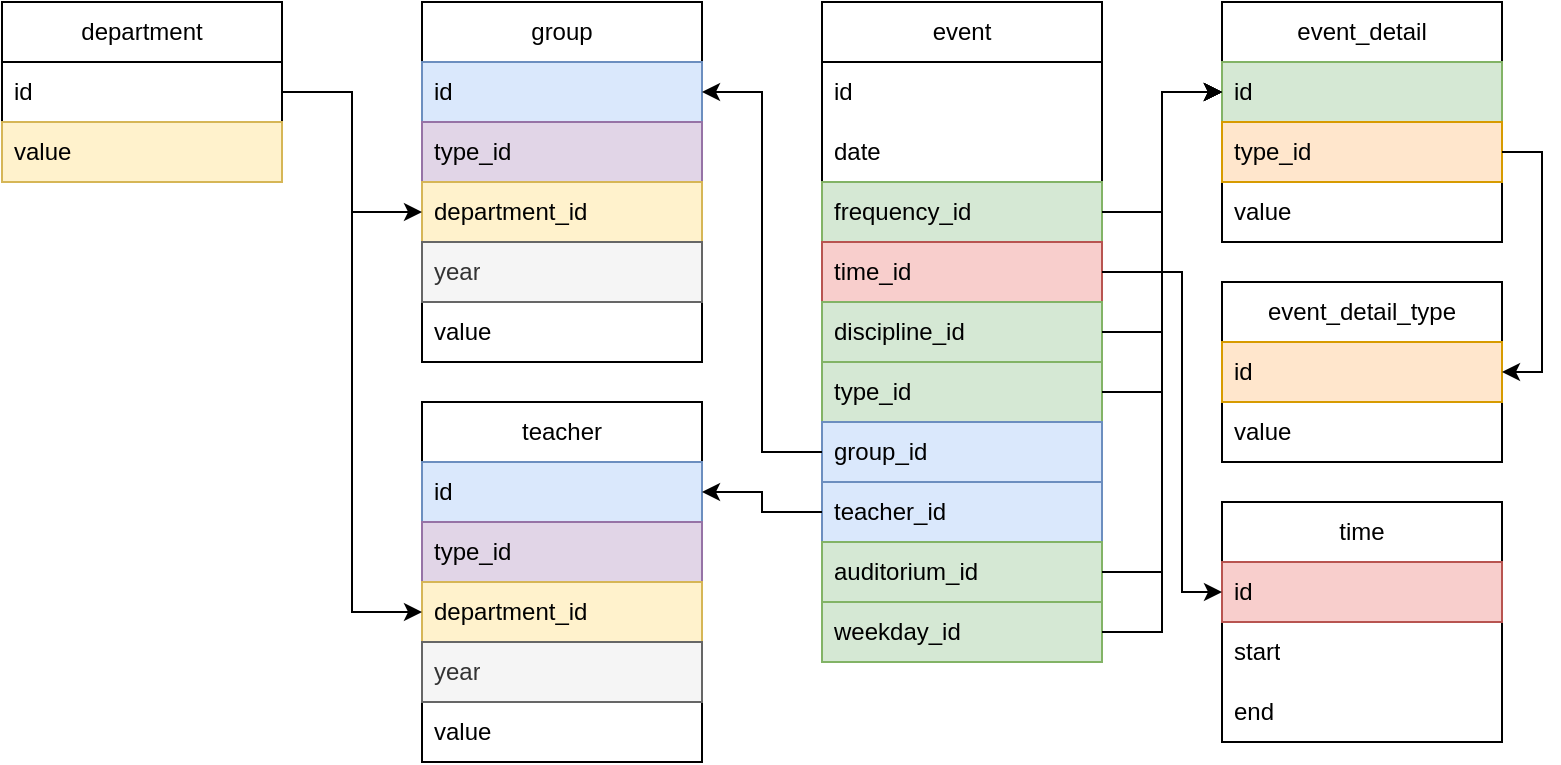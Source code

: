 <mxfile version="24.1.0" type="device">
  <diagram name="Страница — 1" id="Klt0JfMoyFxqZWImIAf2">
    <mxGraphModel dx="2026" dy="1164" grid="1" gridSize="10" guides="1" tooltips="1" connect="1" arrows="1" fold="1" page="1" pageScale="1" pageWidth="827" pageHeight="1169" math="0" shadow="0">
      <root>
        <mxCell id="0" />
        <mxCell id="1" parent="0" />
        <mxCell id="BOtCpUsUHhAAQoWtQrOK-6" value="department" style="swimlane;fontStyle=0;childLayout=stackLayout;horizontal=1;startSize=30;horizontalStack=0;resizeParent=1;resizeParentMax=0;resizeLast=0;collapsible=1;marginBottom=0;whiteSpace=wrap;html=1;" parent="1" vertex="1">
          <mxGeometry x="30" y="40" width="140" height="90" as="geometry" />
        </mxCell>
        <mxCell id="BOtCpUsUHhAAQoWtQrOK-7" value="id" style="text;strokeColor=none;fillColor=none;align=left;verticalAlign=middle;spacingLeft=4;spacingRight=4;overflow=hidden;points=[[0,0.5],[1,0.5]];portConstraint=eastwest;rotatable=0;whiteSpace=wrap;html=1;" parent="BOtCpUsUHhAAQoWtQrOK-6" vertex="1">
          <mxGeometry y="30" width="140" height="30" as="geometry" />
        </mxCell>
        <mxCell id="BOtCpUsUHhAAQoWtQrOK-10" value="value" style="text;strokeColor=#d6b656;fillColor=#fff2cc;align=left;verticalAlign=middle;spacingLeft=4;spacingRight=4;overflow=hidden;points=[[0,0.5],[1,0.5]];portConstraint=eastwest;rotatable=0;whiteSpace=wrap;html=1;" parent="BOtCpUsUHhAAQoWtQrOK-6" vertex="1">
          <mxGeometry y="60" width="140" height="30" as="geometry" />
        </mxCell>
        <mxCell id="BOtCpUsUHhAAQoWtQrOK-13" value="event" style="swimlane;fontStyle=0;childLayout=stackLayout;horizontal=1;startSize=30;horizontalStack=0;resizeParent=1;resizeParentMax=0;resizeLast=0;collapsible=1;marginBottom=0;whiteSpace=wrap;html=1;" parent="1" vertex="1">
          <mxGeometry x="440" y="40" width="140" height="330" as="geometry" />
        </mxCell>
        <mxCell id="BOtCpUsUHhAAQoWtQrOK-14" value="id" style="text;strokeColor=none;fillColor=none;align=left;verticalAlign=middle;spacingLeft=4;spacingRight=4;overflow=hidden;points=[[0,0.5],[1,0.5]];portConstraint=eastwest;rotatable=0;whiteSpace=wrap;html=1;" parent="BOtCpUsUHhAAQoWtQrOK-13" vertex="1">
          <mxGeometry y="30" width="140" height="30" as="geometry" />
        </mxCell>
        <mxCell id="BOtCpUsUHhAAQoWtQrOK-15" value="date" style="text;strokeColor=none;fillColor=none;align=left;verticalAlign=middle;spacingLeft=4;spacingRight=4;overflow=hidden;points=[[0,0.5],[1,0.5]];portConstraint=eastwest;rotatable=0;whiteSpace=wrap;html=1;" parent="BOtCpUsUHhAAQoWtQrOK-13" vertex="1">
          <mxGeometry y="60" width="140" height="30" as="geometry" />
        </mxCell>
        <mxCell id="BOtCpUsUHhAAQoWtQrOK-45" value="frequency_id" style="text;strokeColor=#82b366;fillColor=#d5e8d4;align=left;verticalAlign=middle;spacingLeft=4;spacingRight=4;overflow=hidden;points=[[0,0.5],[1,0.5]];portConstraint=eastwest;rotatable=0;whiteSpace=wrap;html=1;" parent="BOtCpUsUHhAAQoWtQrOK-13" vertex="1">
          <mxGeometry y="90" width="140" height="30" as="geometry" />
        </mxCell>
        <mxCell id="BOtCpUsUHhAAQoWtQrOK-44" value="time_id" style="text;strokeColor=#b85450;fillColor=#f8cecc;align=left;verticalAlign=middle;spacingLeft=4;spacingRight=4;overflow=hidden;points=[[0,0.5],[1,0.5]];portConstraint=eastwest;rotatable=0;whiteSpace=wrap;html=1;" parent="BOtCpUsUHhAAQoWtQrOK-13" vertex="1">
          <mxGeometry y="120" width="140" height="30" as="geometry" />
        </mxCell>
        <mxCell id="BOtCpUsUHhAAQoWtQrOK-17" value="discipline_id" style="text;strokeColor=#82b366;fillColor=#d5e8d4;align=left;verticalAlign=middle;spacingLeft=4;spacingRight=4;overflow=hidden;points=[[0,0.5],[1,0.5]];portConstraint=eastwest;rotatable=0;whiteSpace=wrap;html=1;" parent="BOtCpUsUHhAAQoWtQrOK-13" vertex="1">
          <mxGeometry y="150" width="140" height="30" as="geometry" />
        </mxCell>
        <mxCell id="BOtCpUsUHhAAQoWtQrOK-16" value="type_id" style="text;strokeColor=#82b366;fillColor=#d5e8d4;align=left;verticalAlign=middle;spacingLeft=4;spacingRight=4;overflow=hidden;points=[[0,0.5],[1,0.5]];portConstraint=eastwest;rotatable=0;whiteSpace=wrap;html=1;" parent="BOtCpUsUHhAAQoWtQrOK-13" vertex="1">
          <mxGeometry y="180" width="140" height="30" as="geometry" />
        </mxCell>
        <mxCell id="BOtCpUsUHhAAQoWtQrOK-22" value="&lt;span style=&quot;color: rgb(0, 0, 0); font-family: Helvetica; font-size: 12px; font-style: normal; font-variant-ligatures: normal; font-variant-caps: normal; font-weight: 400; letter-spacing: normal; orphans: 2; text-align: left; text-indent: 0px; text-transform: none; widows: 2; word-spacing: 0px; -webkit-text-stroke-width: 0px; white-space: normal; text-decoration-thickness: initial; text-decoration-style: initial; text-decoration-color: initial; float: none; display: inline !important;&quot;&gt;group_id&lt;/span&gt;" style="text;strokeColor=#6c8ebf;fillColor=#dae8fc;align=left;verticalAlign=middle;spacingLeft=4;spacingRight=4;overflow=hidden;points=[[0,0.5],[1,0.5]];portConstraint=eastwest;rotatable=0;whiteSpace=wrap;html=1;" parent="BOtCpUsUHhAAQoWtQrOK-13" vertex="1">
          <mxGeometry y="210" width="140" height="30" as="geometry" />
        </mxCell>
        <mxCell id="BOtCpUsUHhAAQoWtQrOK-18" value="teacher_id" style="text;strokeColor=#6c8ebf;fillColor=#dae8fc;align=left;verticalAlign=middle;spacingLeft=4;spacingRight=4;overflow=hidden;points=[[0,0.5],[1,0.5]];portConstraint=eastwest;rotatable=0;whiteSpace=wrap;html=1;" parent="BOtCpUsUHhAAQoWtQrOK-13" vertex="1">
          <mxGeometry y="240" width="140" height="30" as="geometry" />
        </mxCell>
        <mxCell id="BOtCpUsUHhAAQoWtQrOK-20" value="auditorium_id" style="text;strokeColor=#82b366;fillColor=#d5e8d4;align=left;verticalAlign=middle;spacingLeft=4;spacingRight=4;overflow=hidden;points=[[0,0.5],[1,0.5]];portConstraint=eastwest;rotatable=0;whiteSpace=wrap;html=1;" parent="BOtCpUsUHhAAQoWtQrOK-13" vertex="1">
          <mxGeometry y="270" width="140" height="30" as="geometry" />
        </mxCell>
        <mxCell id="BOtCpUsUHhAAQoWtQrOK-21" value="&lt;span style=&quot;color: rgb(0, 0, 0); font-family: Helvetica; font-size: 12px; font-style: normal; font-variant-ligatures: normal; font-variant-caps: normal; font-weight: 400; letter-spacing: normal; orphans: 2; text-align: left; text-indent: 0px; text-transform: none; widows: 2; word-spacing: 0px; -webkit-text-stroke-width: 0px; white-space: normal; text-decoration-thickness: initial; text-decoration-style: initial; text-decoration-color: initial; float: none; display: inline !important;&quot;&gt;weekday_id&lt;/span&gt;" style="text;strokeColor=#82b366;fillColor=#d5e8d4;align=left;verticalAlign=middle;spacingLeft=4;spacingRight=4;overflow=hidden;points=[[0,0.5],[1,0.5]];portConstraint=eastwest;rotatable=0;whiteSpace=wrap;html=1;" parent="BOtCpUsUHhAAQoWtQrOK-13" vertex="1">
          <mxGeometry y="300" width="140" height="30" as="geometry" />
        </mxCell>
        <mxCell id="BOtCpUsUHhAAQoWtQrOK-26" value="event_detail" style="swimlane;fontStyle=0;childLayout=stackLayout;horizontal=1;startSize=30;horizontalStack=0;resizeParent=1;resizeParentMax=0;resizeLast=0;collapsible=1;marginBottom=0;whiteSpace=wrap;html=1;" parent="1" vertex="1">
          <mxGeometry x="640" y="40" width="140" height="120" as="geometry" />
        </mxCell>
        <mxCell id="BOtCpUsUHhAAQoWtQrOK-27" value="id" style="text;strokeColor=#82b366;fillColor=#d5e8d4;align=left;verticalAlign=middle;spacingLeft=4;spacingRight=4;overflow=hidden;points=[[0,0.5],[1,0.5]];portConstraint=eastwest;rotatable=0;whiteSpace=wrap;html=1;" parent="BOtCpUsUHhAAQoWtQrOK-26" vertex="1">
          <mxGeometry y="30" width="140" height="30" as="geometry" />
        </mxCell>
        <mxCell id="BOtCpUsUHhAAQoWtQrOK-28" value="type_id" style="text;strokeColor=#d79b00;fillColor=#ffe6cc;align=left;verticalAlign=middle;spacingLeft=4;spacingRight=4;overflow=hidden;points=[[0,0.5],[1,0.5]];portConstraint=eastwest;rotatable=0;whiteSpace=wrap;html=1;" parent="BOtCpUsUHhAAQoWtQrOK-26" vertex="1">
          <mxGeometry y="60" width="140" height="30" as="geometry" />
        </mxCell>
        <mxCell id="BOtCpUsUHhAAQoWtQrOK-30" value="value" style="text;strokeColor=none;fillColor=none;align=left;verticalAlign=middle;spacingLeft=4;spacingRight=4;overflow=hidden;points=[[0,0.5],[1,0.5]];portConstraint=eastwest;rotatable=0;whiteSpace=wrap;html=1;" parent="BOtCpUsUHhAAQoWtQrOK-26" vertex="1">
          <mxGeometry y="90" width="140" height="30" as="geometry" />
        </mxCell>
        <mxCell id="BOtCpUsUHhAAQoWtQrOK-32" style="edgeStyle=orthogonalEdgeStyle;rounded=0;orthogonalLoop=1;jettySize=auto;html=1;entryX=0;entryY=0.5;entryDx=0;entryDy=0;" parent="1" source="BOtCpUsUHhAAQoWtQrOK-16" target="BOtCpUsUHhAAQoWtQrOK-27" edge="1">
          <mxGeometry relative="1" as="geometry" />
        </mxCell>
        <mxCell id="BOtCpUsUHhAAQoWtQrOK-33" style="edgeStyle=orthogonalEdgeStyle;rounded=0;orthogonalLoop=1;jettySize=auto;html=1;entryX=0;entryY=0.5;entryDx=0;entryDy=0;" parent="1" source="BOtCpUsUHhAAQoWtQrOK-17" target="BOtCpUsUHhAAQoWtQrOK-27" edge="1">
          <mxGeometry relative="1" as="geometry" />
        </mxCell>
        <mxCell id="BOtCpUsUHhAAQoWtQrOK-34" style="edgeStyle=orthogonalEdgeStyle;rounded=0;orthogonalLoop=1;jettySize=auto;html=1;" parent="1" source="BOtCpUsUHhAAQoWtQrOK-20" target="BOtCpUsUHhAAQoWtQrOK-27" edge="1">
          <mxGeometry relative="1" as="geometry" />
        </mxCell>
        <mxCell id="BOtCpUsUHhAAQoWtQrOK-35" style="edgeStyle=orthogonalEdgeStyle;rounded=0;orthogonalLoop=1;jettySize=auto;html=1;entryX=0;entryY=0.5;entryDx=0;entryDy=0;" parent="1" source="BOtCpUsUHhAAQoWtQrOK-21" target="BOtCpUsUHhAAQoWtQrOK-27" edge="1">
          <mxGeometry relative="1" as="geometry" />
        </mxCell>
        <mxCell id="BOtCpUsUHhAAQoWtQrOK-36" value="&lt;span style=&quot;font-weight: normal;&quot;&gt;event_detail_type&lt;/span&gt;" style="swimlane;fontStyle=1;childLayout=stackLayout;horizontal=1;startSize=30;horizontalStack=0;resizeParent=1;resizeParentMax=0;resizeLast=0;collapsible=1;marginBottom=0;whiteSpace=wrap;html=1;" parent="1" vertex="1">
          <mxGeometry x="640" y="180" width="140" height="90" as="geometry" />
        </mxCell>
        <mxCell id="BOtCpUsUHhAAQoWtQrOK-37" value="id" style="text;strokeColor=#d79b00;fillColor=#ffe6cc;align=left;verticalAlign=middle;spacingLeft=4;spacingRight=4;overflow=hidden;points=[[0,0.5],[1,0.5]];portConstraint=eastwest;rotatable=0;whiteSpace=wrap;html=1;" parent="BOtCpUsUHhAAQoWtQrOK-36" vertex="1">
          <mxGeometry y="30" width="140" height="30" as="geometry" />
        </mxCell>
        <mxCell id="BOtCpUsUHhAAQoWtQrOK-39" value="value" style="text;strokeColor=none;fillColor=none;align=left;verticalAlign=middle;spacingLeft=4;spacingRight=4;overflow=hidden;points=[[0,0.5],[1,0.5]];portConstraint=eastwest;rotatable=0;whiteSpace=wrap;html=1;" parent="BOtCpUsUHhAAQoWtQrOK-36" vertex="1">
          <mxGeometry y="60" width="140" height="30" as="geometry" />
        </mxCell>
        <mxCell id="BOtCpUsUHhAAQoWtQrOK-40" style="edgeStyle=orthogonalEdgeStyle;rounded=0;orthogonalLoop=1;jettySize=auto;html=1;entryX=1;entryY=0.5;entryDx=0;entryDy=0;" parent="1" source="BOtCpUsUHhAAQoWtQrOK-28" target="BOtCpUsUHhAAQoWtQrOK-37" edge="1">
          <mxGeometry relative="1" as="geometry">
            <Array as="points">
              <mxPoint x="800" y="115" />
              <mxPoint x="800" y="225" />
            </Array>
          </mxGeometry>
        </mxCell>
        <mxCell id="BOtCpUsUHhAAQoWtQrOK-48" value="time" style="swimlane;fontStyle=0;childLayout=stackLayout;horizontal=1;startSize=30;horizontalStack=0;resizeParent=1;resizeParentMax=0;resizeLast=0;collapsible=1;marginBottom=0;whiteSpace=wrap;html=1;" parent="1" vertex="1">
          <mxGeometry x="640" y="290" width="140" height="120" as="geometry" />
        </mxCell>
        <mxCell id="BOtCpUsUHhAAQoWtQrOK-49" value="id" style="text;strokeColor=#b85450;fillColor=#f8cecc;align=left;verticalAlign=middle;spacingLeft=4;spacingRight=4;overflow=hidden;points=[[0,0.5],[1,0.5]];portConstraint=eastwest;rotatable=0;whiteSpace=wrap;html=1;" parent="BOtCpUsUHhAAQoWtQrOK-48" vertex="1">
          <mxGeometry y="30" width="140" height="30" as="geometry" />
        </mxCell>
        <mxCell id="BOtCpUsUHhAAQoWtQrOK-50" value="start" style="text;align=left;verticalAlign=middle;spacingLeft=4;spacingRight=4;overflow=hidden;points=[[0,0.5],[1,0.5]];portConstraint=eastwest;rotatable=0;whiteSpace=wrap;html=1;" parent="BOtCpUsUHhAAQoWtQrOK-48" vertex="1">
          <mxGeometry y="60" width="140" height="30" as="geometry" />
        </mxCell>
        <mxCell id="BOtCpUsUHhAAQoWtQrOK-51" value="end" style="text;strokeColor=none;fillColor=none;align=left;verticalAlign=middle;spacingLeft=4;spacingRight=4;overflow=hidden;points=[[0,0.5],[1,0.5]];portConstraint=eastwest;rotatable=0;whiteSpace=wrap;html=1;" parent="BOtCpUsUHhAAQoWtQrOK-48" vertex="1">
          <mxGeometry y="90" width="140" height="30" as="geometry" />
        </mxCell>
        <mxCell id="BOtCpUsUHhAAQoWtQrOK-52" style="edgeStyle=orthogonalEdgeStyle;rounded=0;orthogonalLoop=1;jettySize=auto;html=1;entryX=0;entryY=0.5;entryDx=0;entryDy=0;" parent="1" source="BOtCpUsUHhAAQoWtQrOK-44" target="BOtCpUsUHhAAQoWtQrOK-49" edge="1">
          <mxGeometry relative="1" as="geometry">
            <Array as="points">
              <mxPoint x="620" y="175" />
              <mxPoint x="620" y="335" />
            </Array>
          </mxGeometry>
        </mxCell>
        <mxCell id="BOtCpUsUHhAAQoWtQrOK-72" style="edgeStyle=orthogonalEdgeStyle;rounded=0;orthogonalLoop=1;jettySize=auto;html=1;entryX=0;entryY=0.5;entryDx=0;entryDy=0;" parent="1" source="BOtCpUsUHhAAQoWtQrOK-45" target="BOtCpUsUHhAAQoWtQrOK-27" edge="1">
          <mxGeometry relative="1" as="geometry" />
        </mxCell>
        <mxCell id="txsiTib2QNe6ZNf3Xfv9-1" value="group" style="swimlane;fontStyle=0;childLayout=stackLayout;horizontal=1;startSize=30;horizontalStack=0;resizeParent=1;resizeParentMax=0;resizeLast=0;collapsible=1;marginBottom=0;whiteSpace=wrap;html=1;" vertex="1" parent="1">
          <mxGeometry x="240" y="40" width="140" height="180" as="geometry" />
        </mxCell>
        <mxCell id="txsiTib2QNe6ZNf3Xfv9-2" value="id" style="text;strokeColor=#6c8ebf;fillColor=#dae8fc;align=left;verticalAlign=middle;spacingLeft=4;spacingRight=4;overflow=hidden;points=[[0,0.5],[1,0.5]];portConstraint=eastwest;rotatable=0;whiteSpace=wrap;html=1;" vertex="1" parent="txsiTib2QNe6ZNf3Xfv9-1">
          <mxGeometry y="30" width="140" height="30" as="geometry" />
        </mxCell>
        <mxCell id="txsiTib2QNe6ZNf3Xfv9-3" value="type_id" style="text;strokeColor=#9673a6;fillColor=#e1d5e7;align=left;verticalAlign=middle;spacingLeft=4;spacingRight=4;overflow=hidden;points=[[0,0.5],[1,0.5]];portConstraint=eastwest;rotatable=0;whiteSpace=wrap;html=1;" vertex="1" parent="txsiTib2QNe6ZNf3Xfv9-1">
          <mxGeometry y="60" width="140" height="30" as="geometry" />
        </mxCell>
        <mxCell id="txsiTib2QNe6ZNf3Xfv9-4" value="department_id" style="text;strokeColor=#d6b656;fillColor=#fff2cc;align=left;verticalAlign=middle;spacingLeft=4;spacingRight=4;overflow=hidden;points=[[0,0.5],[1,0.5]];portConstraint=eastwest;rotatable=0;whiteSpace=wrap;html=1;" vertex="1" parent="txsiTib2QNe6ZNf3Xfv9-1">
          <mxGeometry y="90" width="140" height="30" as="geometry" />
        </mxCell>
        <mxCell id="txsiTib2QNe6ZNf3Xfv9-11" value="year" style="text;strokeColor=#666666;fillColor=#f5f5f5;align=left;verticalAlign=middle;spacingLeft=4;spacingRight=4;overflow=hidden;points=[[0,0.5],[1,0.5]];portConstraint=eastwest;rotatable=0;whiteSpace=wrap;html=1;fontColor=#333333;" vertex="1" parent="txsiTib2QNe6ZNf3Xfv9-1">
          <mxGeometry y="120" width="140" height="30" as="geometry" />
        </mxCell>
        <mxCell id="txsiTib2QNe6ZNf3Xfv9-5" value="value" style="text;strokeColor=none;fillColor=none;align=left;verticalAlign=middle;spacingLeft=4;spacingRight=4;overflow=hidden;points=[[0,0.5],[1,0.5]];portConstraint=eastwest;rotatable=0;whiteSpace=wrap;html=1;" vertex="1" parent="txsiTib2QNe6ZNf3Xfv9-1">
          <mxGeometry y="150" width="140" height="30" as="geometry" />
        </mxCell>
        <mxCell id="txsiTib2QNe6ZNf3Xfv9-6" value="teacher" style="swimlane;fontStyle=0;childLayout=stackLayout;horizontal=1;startSize=30;horizontalStack=0;resizeParent=1;resizeParentMax=0;resizeLast=0;collapsible=1;marginBottom=0;whiteSpace=wrap;html=1;" vertex="1" parent="1">
          <mxGeometry x="240" y="240" width="140" height="180" as="geometry" />
        </mxCell>
        <mxCell id="txsiTib2QNe6ZNf3Xfv9-7" value="id" style="text;strokeColor=#6c8ebf;fillColor=#dae8fc;align=left;verticalAlign=middle;spacingLeft=4;spacingRight=4;overflow=hidden;points=[[0,0.5],[1,0.5]];portConstraint=eastwest;rotatable=0;whiteSpace=wrap;html=1;" vertex="1" parent="txsiTib2QNe6ZNf3Xfv9-6">
          <mxGeometry y="30" width="140" height="30" as="geometry" />
        </mxCell>
        <mxCell id="txsiTib2QNe6ZNf3Xfv9-8" value="type_id" style="text;strokeColor=#9673a6;fillColor=#e1d5e7;align=left;verticalAlign=middle;spacingLeft=4;spacingRight=4;overflow=hidden;points=[[0,0.5],[1,0.5]];portConstraint=eastwest;rotatable=0;whiteSpace=wrap;html=1;" vertex="1" parent="txsiTib2QNe6ZNf3Xfv9-6">
          <mxGeometry y="60" width="140" height="30" as="geometry" />
        </mxCell>
        <mxCell id="txsiTib2QNe6ZNf3Xfv9-9" value="department_id" style="text;strokeColor=#d6b656;fillColor=#fff2cc;align=left;verticalAlign=middle;spacingLeft=4;spacingRight=4;overflow=hidden;points=[[0,0.5],[1,0.5]];portConstraint=eastwest;rotatable=0;whiteSpace=wrap;html=1;" vertex="1" parent="txsiTib2QNe6ZNf3Xfv9-6">
          <mxGeometry y="90" width="140" height="30" as="geometry" />
        </mxCell>
        <mxCell id="txsiTib2QNe6ZNf3Xfv9-12" value="year" style="text;strokeColor=#666666;fillColor=#f5f5f5;align=left;verticalAlign=middle;spacingLeft=4;spacingRight=4;overflow=hidden;points=[[0,0.5],[1,0.5]];portConstraint=eastwest;rotatable=0;whiteSpace=wrap;html=1;fontColor=#333333;" vertex="1" parent="txsiTib2QNe6ZNf3Xfv9-6">
          <mxGeometry y="120" width="140" height="30" as="geometry" />
        </mxCell>
        <mxCell id="txsiTib2QNe6ZNf3Xfv9-10" value="value" style="text;strokeColor=none;fillColor=none;align=left;verticalAlign=middle;spacingLeft=4;spacingRight=4;overflow=hidden;points=[[0,0.5],[1,0.5]];portConstraint=eastwest;rotatable=0;whiteSpace=wrap;html=1;" vertex="1" parent="txsiTib2QNe6ZNf3Xfv9-6">
          <mxGeometry y="150" width="140" height="30" as="geometry" />
        </mxCell>
        <mxCell id="txsiTib2QNe6ZNf3Xfv9-13" style="edgeStyle=orthogonalEdgeStyle;rounded=0;orthogonalLoop=1;jettySize=auto;html=1;entryX=1;entryY=0.25;entryDx=0;entryDy=0;" edge="1" parent="1" source="BOtCpUsUHhAAQoWtQrOK-18" target="txsiTib2QNe6ZNf3Xfv9-6">
          <mxGeometry relative="1" as="geometry" />
        </mxCell>
        <mxCell id="txsiTib2QNe6ZNf3Xfv9-14" style="edgeStyle=orthogonalEdgeStyle;rounded=0;orthogonalLoop=1;jettySize=auto;html=1;" edge="1" parent="1" source="BOtCpUsUHhAAQoWtQrOK-22" target="txsiTib2QNe6ZNf3Xfv9-2">
          <mxGeometry relative="1" as="geometry" />
        </mxCell>
        <mxCell id="txsiTib2QNe6ZNf3Xfv9-15" style="edgeStyle=orthogonalEdgeStyle;rounded=0;orthogonalLoop=1;jettySize=auto;html=1;" edge="1" parent="1" source="BOtCpUsUHhAAQoWtQrOK-7" target="txsiTib2QNe6ZNf3Xfv9-4">
          <mxGeometry relative="1" as="geometry" />
        </mxCell>
        <mxCell id="txsiTib2QNe6ZNf3Xfv9-16" style="edgeStyle=orthogonalEdgeStyle;rounded=0;orthogonalLoop=1;jettySize=auto;html=1;entryX=0;entryY=0.5;entryDx=0;entryDy=0;" edge="1" parent="1" source="BOtCpUsUHhAAQoWtQrOK-7" target="txsiTib2QNe6ZNf3Xfv9-9">
          <mxGeometry relative="1" as="geometry" />
        </mxCell>
      </root>
    </mxGraphModel>
  </diagram>
</mxfile>
